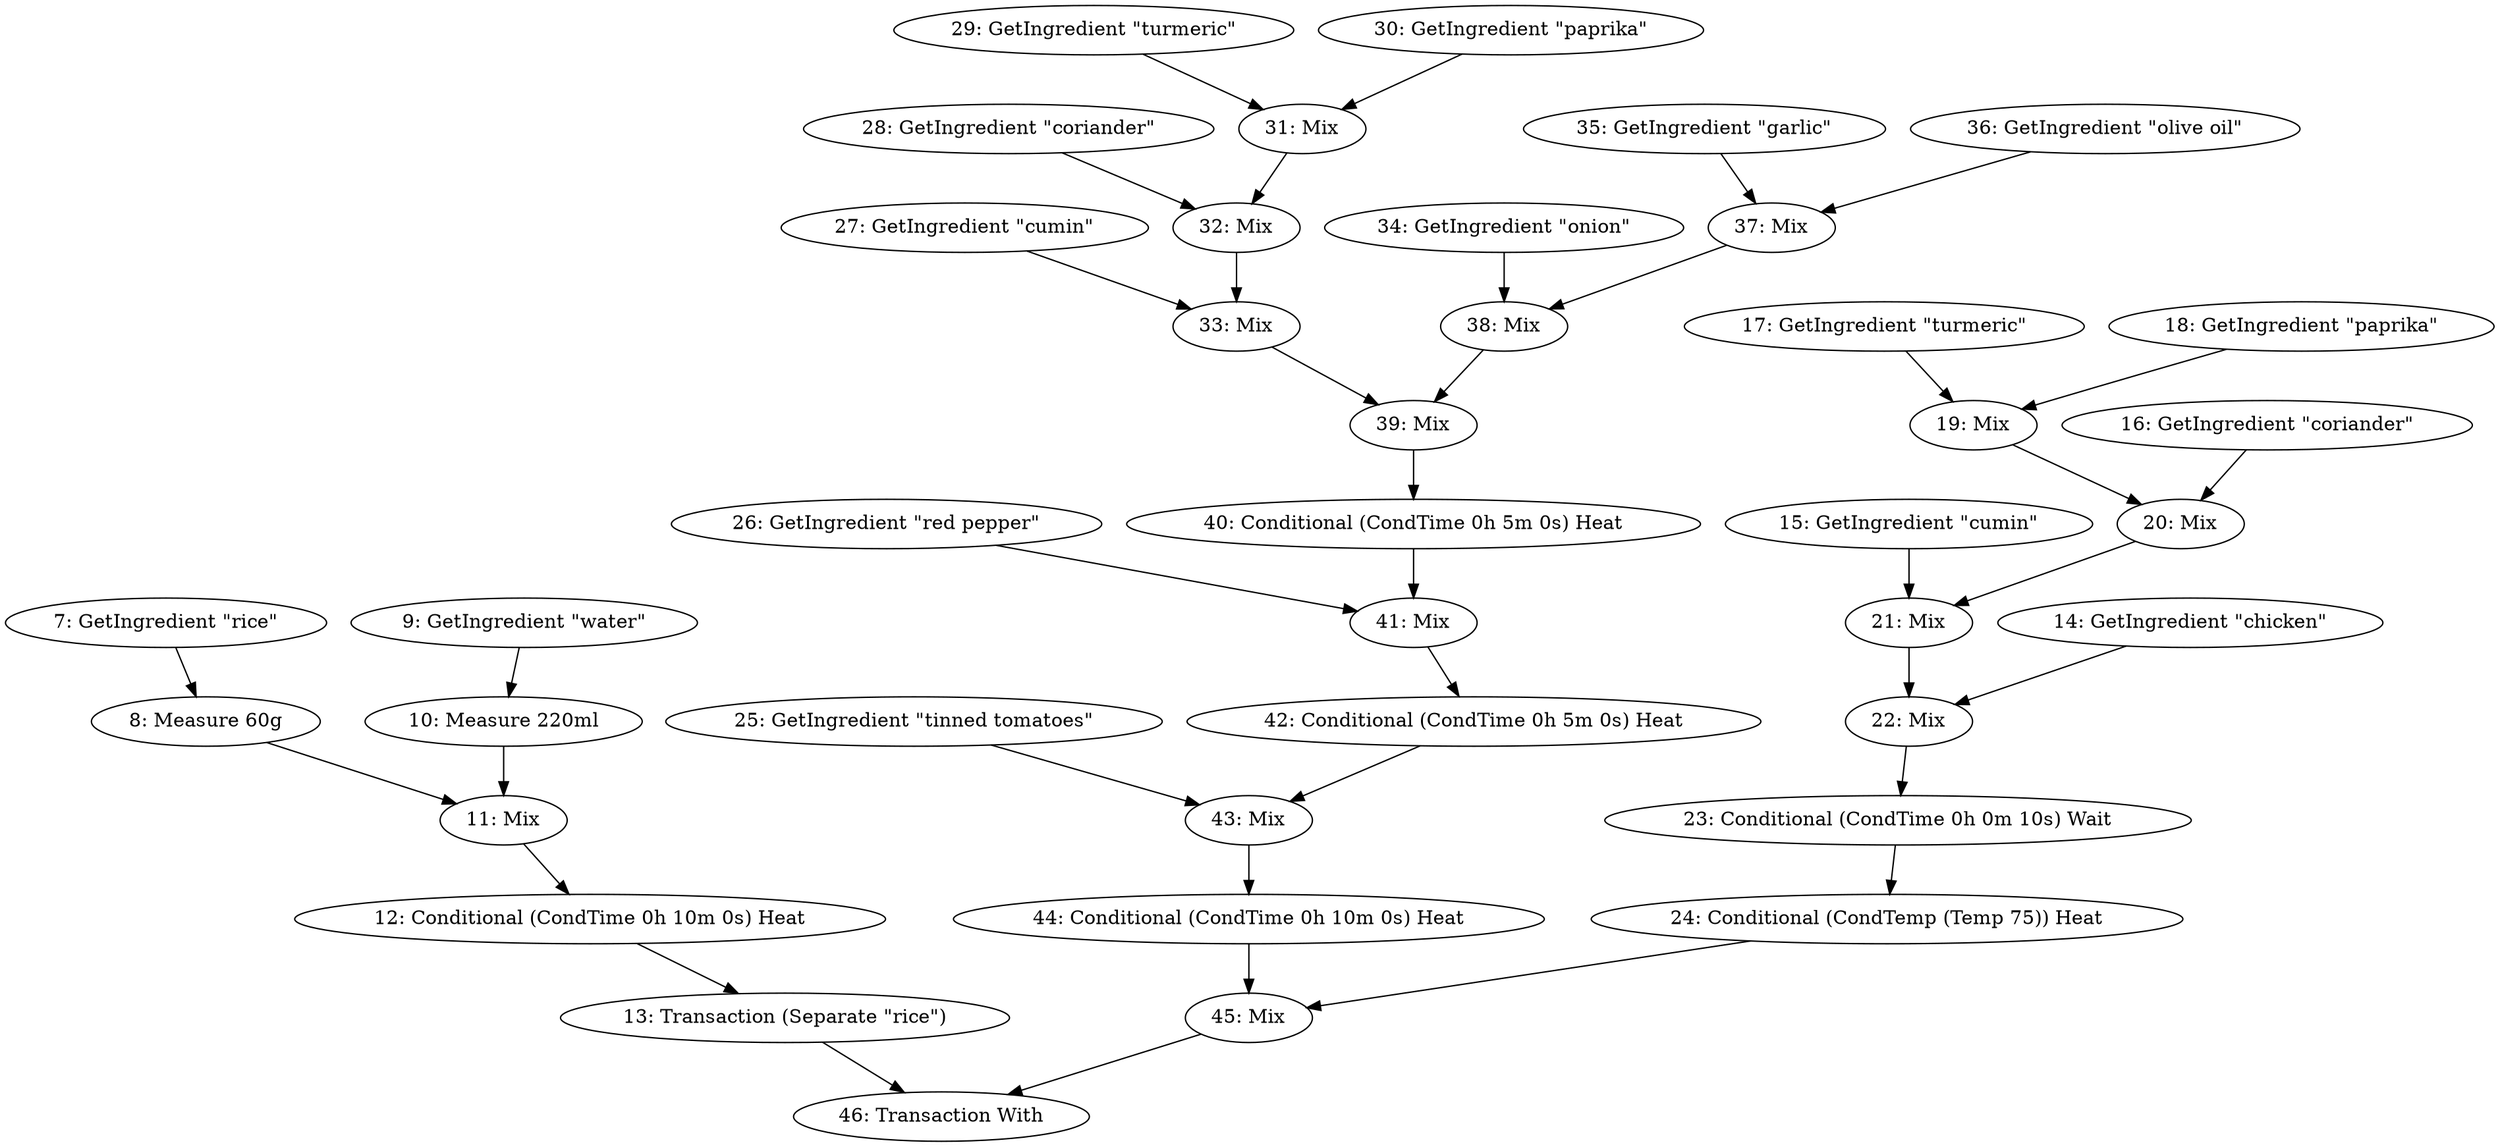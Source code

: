 digraph {
    "7: GetIngredient \"rice\"";
    "8: Measure 60g";
    "9: GetIngredient \"water\"";
    "10: Measure 220ml";
    "11: Mix";
    "12: Conditional (CondTime 0h 10m 0s) Heat";
    "13: Transaction (Separate \"rice\")";
    "14: GetIngredient \"chicken\"";
    "15: GetIngredient \"cumin\"";
    "16: GetIngredient \"coriander\"";
    "17: GetIngredient \"turmeric\"";
    "18: GetIngredient \"paprika\"";
    "19: Mix";
    "20: Mix";
    "21: Mix";
    "22: Mix";
    "23: Conditional (CondTime 0h 0m 10s) Wait";
    "24: Conditional (CondTemp (Temp 75)) Heat";
    "25: GetIngredient \"tinned tomatoes\"";
    "26: GetIngredient \"red pepper\"";
    "27: GetIngredient \"cumin\"";
    "28: GetIngredient \"coriander\"";
    "29: GetIngredient \"turmeric\"";
    "30: GetIngredient \"paprika\"";
    "31: Mix";
    "32: Mix";
    "33: Mix";
    "34: GetIngredient \"onion\"";
    "35: GetIngredient \"garlic\"";
    "36: GetIngredient \"olive oil\"";
    "37: Mix";
    "38: Mix";
    "39: Mix";
    "40: Conditional (CondTime 0h 5m 0s) Heat";
    "41: Mix";
    "42: Conditional (CondTime 0h 5m 0s) Heat";
    "43: Mix";
    "44: Conditional (CondTime 0h 10m 0s) Heat";
    "45: Mix";
    "46: Transaction With";
    "7: GetIngredient \"rice\"" -> "8: Measure 60g";
    "8: Measure 60g" -> "11: Mix";
    "9: GetIngredient \"water\"" -> "10: Measure 220ml";
    "10: Measure 220ml" -> "11: Mix";
    "11: Mix" -> "12: Conditional (CondTime 0h 10m 0s) Heat";
    "12: Conditional (CondTime 0h 10m 0s) Heat" -> "13: Transaction (Separate \"rice\")";
    "13: Transaction (Separate \"rice\")" -> "46: Transaction With";
    "14: GetIngredient \"chicken\"" -> "22: Mix";
    "15: GetIngredient \"cumin\"" -> "21: Mix";
    "16: GetIngredient \"coriander\"" -> "20: Mix";
    "17: GetIngredient \"turmeric\"" -> "19: Mix";
    "18: GetIngredient \"paprika\"" -> "19: Mix";
    "19: Mix" -> "20: Mix";
    "20: Mix" -> "21: Mix";
    "21: Mix" -> "22: Mix";
    "22: Mix" -> "23: Conditional (CondTime 0h 0m 10s) Wait";
    "23: Conditional (CondTime 0h 0m 10s) Wait" -> "24: Conditional (CondTemp (Temp 75)) Heat";
    "24: Conditional (CondTemp (Temp 75)) Heat" -> "45: Mix";
    "25: GetIngredient \"tinned tomatoes\"" -> "43: Mix";
    "26: GetIngredient \"red pepper\"" -> "41: Mix";
    "27: GetIngredient \"cumin\"" -> "33: Mix";
    "28: GetIngredient \"coriander\"" -> "32: Mix";
    "29: GetIngredient \"turmeric\"" -> "31: Mix";
    "30: GetIngredient \"paprika\"" -> "31: Mix";
    "31: Mix" -> "32: Mix";
    "32: Mix" -> "33: Mix";
    "33: Mix" -> "39: Mix";
    "34: GetIngredient \"onion\"" -> "38: Mix";
    "35: GetIngredient \"garlic\"" -> "37: Mix";
    "36: GetIngredient \"olive oil\"" -> "37: Mix";
    "37: Mix" -> "38: Mix";
    "38: Mix" -> "39: Mix";
    "39: Mix" -> "40: Conditional (CondTime 0h 5m 0s) Heat";
    "40: Conditional (CondTime 0h 5m 0s) Heat" -> "41: Mix";
    "41: Mix" -> "42: Conditional (CondTime 0h 5m 0s) Heat";
    "42: Conditional (CondTime 0h 5m 0s) Heat" -> "43: Mix";
    "43: Mix" -> "44: Conditional (CondTime 0h 10m 0s) Heat";
    "44: Conditional (CondTime 0h 10m 0s) Heat" -> "45: Mix";
    "45: Mix" -> "46: Transaction With";
}